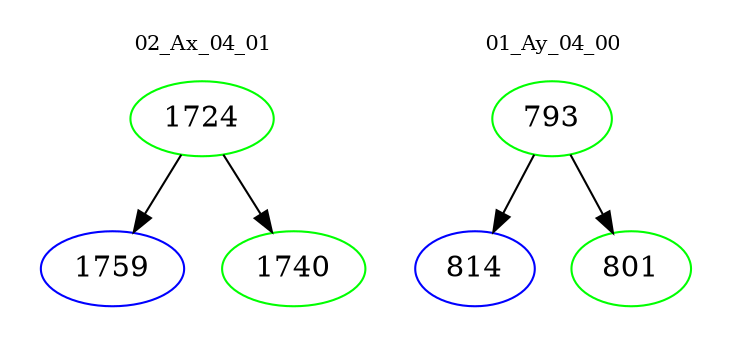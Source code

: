 digraph{
subgraph cluster_0 {
color = white
label = "02_Ax_04_01";
fontsize=10;
T0_1724 [label="1724", color="green"]
T0_1724 -> T0_1759 [color="black"]
T0_1759 [label="1759", color="blue"]
T0_1724 -> T0_1740 [color="black"]
T0_1740 [label="1740", color="green"]
}
subgraph cluster_1 {
color = white
label = "01_Ay_04_00";
fontsize=10;
T1_793 [label="793", color="green"]
T1_793 -> T1_814 [color="black"]
T1_814 [label="814", color="blue"]
T1_793 -> T1_801 [color="black"]
T1_801 [label="801", color="green"]
}
}
